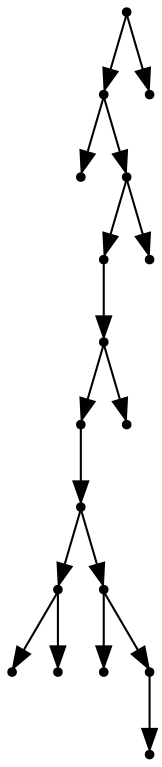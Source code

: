 digraph {
  17 [shape=point];
  15 [shape=point];
  0 [shape=point];
  14 [shape=point];
  12 [shape=point];
  11 [shape=point];
  9 [shape=point];
  8 [shape=point];
  3 [shape=point];
  1 [shape=point];
  2 [shape=point];
  7 [shape=point];
  4 [shape=point];
  6 [shape=point];
  5 [shape=point];
  10 [shape=point];
  13 [shape=point];
  16 [shape=point];
17 -> 15;
15 -> 0;
15 -> 14;
14 -> 12;
12 -> 11;
11 -> 9;
9 -> 8;
8 -> 3;
3 -> 1;
3 -> 2;
8 -> 7;
7 -> 4;
7 -> 6;
6 -> 5;
11 -> 10;
14 -> 13;
17 -> 16;
}
